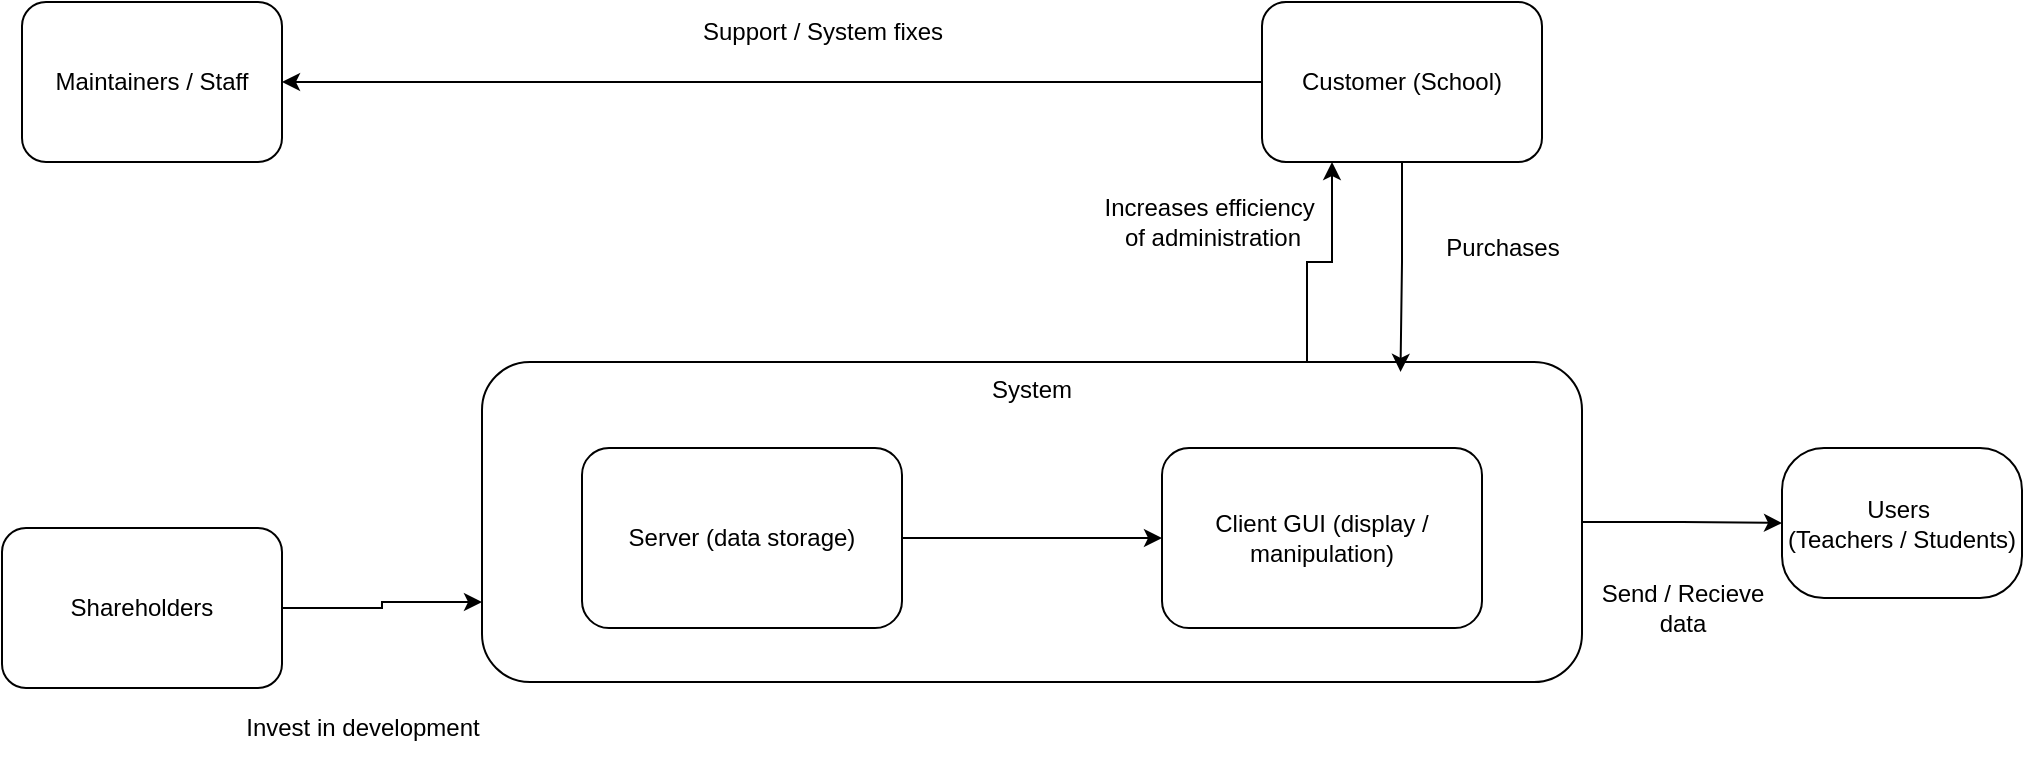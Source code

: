 <mxfile version="24.7.16">
  <diagram name="Page-1" id="AMaYeQPNMAHjhsm21G0T">
    <mxGraphModel dx="2050" dy="1274" grid="1" gridSize="10" guides="1" tooltips="1" connect="1" arrows="1" fold="1" page="1" pageScale="1" pageWidth="1600" pageHeight="1200" math="0" shadow="0">
      <root>
        <mxCell id="0" />
        <mxCell id="1" parent="0" />
        <mxCell id="2T6KUp08fp5678O2jheI-1" value="Users&amp;nbsp;&lt;div&gt;(Teachers / Students)&lt;/div&gt;" style="rounded=1;whiteSpace=wrap;html=1;arcSize=28;" vertex="1" parent="1">
          <mxGeometry x="1290" y="563" width="120" height="75" as="geometry" />
        </mxCell>
        <mxCell id="2T6KUp08fp5678O2jheI-2" value="Maintainers / Staff" style="rounded=1;whiteSpace=wrap;html=1;" vertex="1" parent="1">
          <mxGeometry x="410" y="340" width="130" height="80" as="geometry" />
        </mxCell>
        <mxCell id="2T6KUp08fp5678O2jheI-14" style="edgeStyle=orthogonalEdgeStyle;rounded=0;orthogonalLoop=1;jettySize=auto;html=1;entryX=1;entryY=0.5;entryDx=0;entryDy=0;" edge="1" parent="1" source="2T6KUp08fp5678O2jheI-3" target="2T6KUp08fp5678O2jheI-2">
          <mxGeometry relative="1" as="geometry" />
        </mxCell>
        <mxCell id="2T6KUp08fp5678O2jheI-3" value="Customer (School)" style="rounded=1;whiteSpace=wrap;html=1;" vertex="1" parent="1">
          <mxGeometry x="1030" y="340" width="140" height="80" as="geometry" />
        </mxCell>
        <mxCell id="2T6KUp08fp5678O2jheI-12" style="edgeStyle=orthogonalEdgeStyle;rounded=0;orthogonalLoop=1;jettySize=auto;html=1;entryX=0;entryY=0.75;entryDx=0;entryDy=0;" edge="1" parent="1" source="2T6KUp08fp5678O2jheI-4" target="2T6KUp08fp5678O2jheI-5">
          <mxGeometry relative="1" as="geometry" />
        </mxCell>
        <mxCell id="2T6KUp08fp5678O2jheI-4" value="Shareholders" style="rounded=1;whiteSpace=wrap;html=1;" vertex="1" parent="1">
          <mxGeometry x="400" y="603" width="140" height="80" as="geometry" />
        </mxCell>
        <mxCell id="2T6KUp08fp5678O2jheI-8" style="edgeStyle=orthogonalEdgeStyle;rounded=0;orthogonalLoop=1;jettySize=auto;html=1;entryX=0;entryY=0.5;entryDx=0;entryDy=0;" edge="1" parent="1" source="2T6KUp08fp5678O2jheI-5" target="2T6KUp08fp5678O2jheI-1">
          <mxGeometry relative="1" as="geometry" />
        </mxCell>
        <mxCell id="2T6KUp08fp5678O2jheI-10" style="edgeStyle=orthogonalEdgeStyle;rounded=0;orthogonalLoop=1;jettySize=auto;html=1;exitX=0.75;exitY=0;exitDx=0;exitDy=0;entryX=0.25;entryY=1;entryDx=0;entryDy=0;" edge="1" parent="1" source="2T6KUp08fp5678O2jheI-5" target="2T6KUp08fp5678O2jheI-3">
          <mxGeometry relative="1" as="geometry" />
        </mxCell>
        <mxCell id="2T6KUp08fp5678O2jheI-5" value="System" style="rounded=1;whiteSpace=wrap;html=1;horizontal=1;verticalAlign=top;" vertex="1" parent="1">
          <mxGeometry x="640" y="520" width="550" height="160" as="geometry" />
        </mxCell>
        <mxCell id="2T6KUp08fp5678O2jheI-6" style="edgeStyle=orthogonalEdgeStyle;rounded=0;orthogonalLoop=1;jettySize=auto;html=1;entryX=0.835;entryY=0.031;entryDx=0;entryDy=0;entryPerimeter=0;" edge="1" parent="1" source="2T6KUp08fp5678O2jheI-3" target="2T6KUp08fp5678O2jheI-5">
          <mxGeometry relative="1" as="geometry" />
        </mxCell>
        <mxCell id="2T6KUp08fp5678O2jheI-7" value="Purchases" style="text;html=1;align=center;verticalAlign=middle;resizable=0;points=[];autosize=1;strokeColor=none;fillColor=none;" vertex="1" parent="1">
          <mxGeometry x="1110" y="448" width="80" height="30" as="geometry" />
        </mxCell>
        <mxCell id="2T6KUp08fp5678O2jheI-9" value="Send / Recieve&lt;div&gt;data&lt;/div&gt;" style="text;html=1;align=center;verticalAlign=middle;resizable=0;points=[];autosize=1;strokeColor=none;fillColor=none;" vertex="1" parent="1">
          <mxGeometry x="1190" y="623" width="100" height="40" as="geometry" />
        </mxCell>
        <mxCell id="2T6KUp08fp5678O2jheI-11" value="Increases efficiency&amp;nbsp;&lt;div&gt;of administration&lt;/div&gt;" style="text;html=1;align=center;verticalAlign=middle;resizable=0;points=[];autosize=1;strokeColor=none;fillColor=none;" vertex="1" parent="1">
          <mxGeometry x="940" y="430" width="130" height="40" as="geometry" />
        </mxCell>
        <mxCell id="2T6KUp08fp5678O2jheI-13" value="Invest in development" style="text;html=1;align=center;verticalAlign=middle;resizable=0;points=[];autosize=1;strokeColor=none;fillColor=none;" vertex="1" parent="1">
          <mxGeometry x="510" y="688" width="140" height="30" as="geometry" />
        </mxCell>
        <mxCell id="2T6KUp08fp5678O2jheI-15" value="Support / System fixes" style="text;html=1;align=center;verticalAlign=middle;resizable=0;points=[];autosize=1;strokeColor=none;fillColor=none;" vertex="1" parent="1">
          <mxGeometry x="740" y="340" width="140" height="30" as="geometry" />
        </mxCell>
        <mxCell id="2T6KUp08fp5678O2jheI-18" style="edgeStyle=orthogonalEdgeStyle;rounded=0;orthogonalLoop=1;jettySize=auto;html=1;" edge="1" parent="1" source="2T6KUp08fp5678O2jheI-16" target="2T6KUp08fp5678O2jheI-17">
          <mxGeometry relative="1" as="geometry" />
        </mxCell>
        <mxCell id="2T6KUp08fp5678O2jheI-16" value="Server (data storage)" style="rounded=1;whiteSpace=wrap;html=1;" vertex="1" parent="1">
          <mxGeometry x="690" y="563" width="160" height="90" as="geometry" />
        </mxCell>
        <mxCell id="2T6KUp08fp5678O2jheI-17" value="Client GUI (display / manipulation)" style="rounded=1;whiteSpace=wrap;html=1;" vertex="1" parent="1">
          <mxGeometry x="980" y="563" width="160" height="90" as="geometry" />
        </mxCell>
      </root>
    </mxGraphModel>
  </diagram>
</mxfile>
